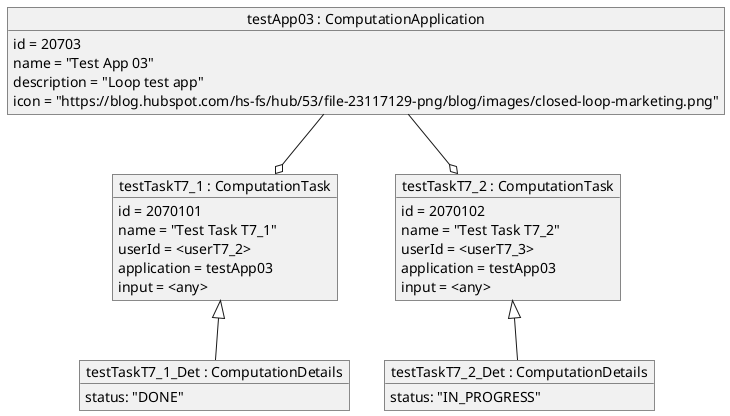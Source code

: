 @startuml

object "testApp03 : ComputationApplication" as testApp03 {
    id = 20703
    name = "Test App 03"
    description = "Loop test app"
    icon = "https://blog.hubspot.com/hs-fs/hub/53/file-23117129-png/blog/images/closed-loop-marketing.png"
}

object "testTaskT7_1 : ComputationTask" as testTaskT7_1 {
    id = 2070101
    name = "Test Task T7_1"
    userId = <userT7_2>
    application = testApp03
    input = <any>
}

object "testTaskT7_1_Det : ComputationDetails" as testTaskT7_1_Det {
    status: "DONE"
}

testApp03 --o testTaskT7_1
testTaskT7_1 <|-- testTaskT7_1_Det

object "testTaskT7_2 : ComputationTask" as testTaskT7_2 {
    id = 2070102
    name = "Test Task T7_2"
    userId = <userT7_3>
    application = testApp03
    input = <any>
}

object "testTaskT7_2_Det : ComputationDetails" as testTaskT7_2_Det {
    status: "IN_PROGRESS"
}

testApp03 --o testTaskT7_2
testTaskT7_2 <|-- testTaskT7_2_Det

@enduml